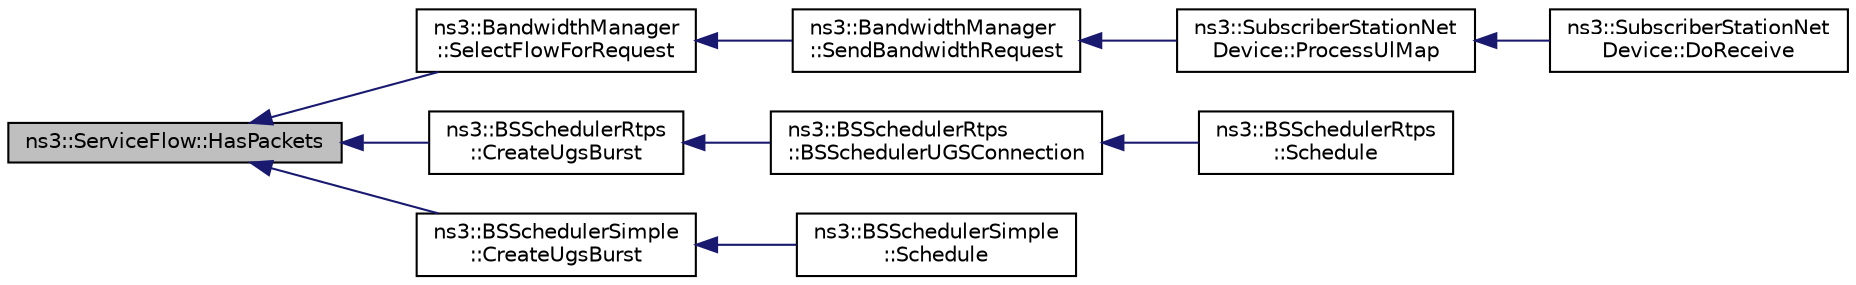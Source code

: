 digraph "ns3::ServiceFlow::HasPackets"
{
  edge [fontname="Helvetica",fontsize="10",labelfontname="Helvetica",labelfontsize="10"];
  node [fontname="Helvetica",fontsize="10",shape=record];
  rankdir="LR";
  Node1 [label="ns3::ServiceFlow::HasPackets",height=0.2,width=0.4,color="black", fillcolor="grey75", style="filled", fontcolor="black"];
  Node1 -> Node2 [dir="back",color="midnightblue",fontsize="10",style="solid"];
  Node2 [label="ns3::BandwidthManager\l::SelectFlowForRequest",height=0.2,width=0.4,color="black", fillcolor="white", style="filled",URL="$d3/d7f/classns3_1_1BandwidthManager.html#a6ca1dc2064996be0c67fdd6697be9654"];
  Node2 -> Node3 [dir="back",color="midnightblue",fontsize="10",style="solid"];
  Node3 [label="ns3::BandwidthManager\l::SendBandwidthRequest",height=0.2,width=0.4,color="black", fillcolor="white", style="filled",URL="$d3/d7f/classns3_1_1BandwidthManager.html#acbe780c5080f4001b2a1a117f446dd74"];
  Node3 -> Node4 [dir="back",color="midnightblue",fontsize="10",style="solid"];
  Node4 [label="ns3::SubscriberStationNet\lDevice::ProcessUlMap",height=0.2,width=0.4,color="black", fillcolor="white", style="filled",URL="$d4/de5/classns3_1_1SubscriberStationNetDevice.html#adde622bba63e7642c23839812c95e391"];
  Node4 -> Node5 [dir="back",color="midnightblue",fontsize="10",style="solid"];
  Node5 [label="ns3::SubscriberStationNet\lDevice::DoReceive",height=0.2,width=0.4,color="black", fillcolor="white", style="filled",URL="$d4/de5/classns3_1_1SubscriberStationNetDevice.html#a2cdd421837891adea005eb7cde668a1f"];
  Node1 -> Node6 [dir="back",color="midnightblue",fontsize="10",style="solid"];
  Node6 [label="ns3::BSSchedulerRtps\l::CreateUgsBurst",height=0.2,width=0.4,color="black", fillcolor="white", style="filled",URL="$d9/ddf/classns3_1_1BSSchedulerRtps.html#a638694f9cafedabeaf7027951a66cc04",tooltip="Creates a downlink UGS burst. "];
  Node6 -> Node7 [dir="back",color="midnightblue",fontsize="10",style="solid"];
  Node7 [label="ns3::BSSchedulerRtps\l::BSSchedulerUGSConnection",height=0.2,width=0.4,color="black", fillcolor="white", style="filled",URL="$d9/ddf/classns3_1_1BSSchedulerRtps.html#a71243a521e00bd88f39b681a0f14ed91",tooltip="schedules the UGS connection "];
  Node7 -> Node8 [dir="back",color="midnightblue",fontsize="10",style="solid"];
  Node8 [label="ns3::BSSchedulerRtps\l::Schedule",height=0.2,width=0.4,color="black", fillcolor="white", style="filled",URL="$d9/ddf/classns3_1_1BSSchedulerRtps.html#a311c9c524b1a898c72afa35a9d7ac0dc",tooltip="Schedule function. "];
  Node1 -> Node9 [dir="back",color="midnightblue",fontsize="10",style="solid"];
  Node9 [label="ns3::BSSchedulerSimple\l::CreateUgsBurst",height=0.2,width=0.4,color="black", fillcolor="white", style="filled",URL="$d8/db5/classns3_1_1BSSchedulerSimple.html#a96aa7cfd2316898092c485af3b74d24c",tooltip="Creates a downlink UGS burst. "];
  Node9 -> Node10 [dir="back",color="midnightblue",fontsize="10",style="solid"];
  Node10 [label="ns3::BSSchedulerSimple\l::Schedule",height=0.2,width=0.4,color="black", fillcolor="white", style="filled",URL="$d8/db5/classns3_1_1BSSchedulerSimple.html#ab0ef72a5223a70761910bcda7004f510",tooltip="the scheduling function for the downlink subframe. "];
}
